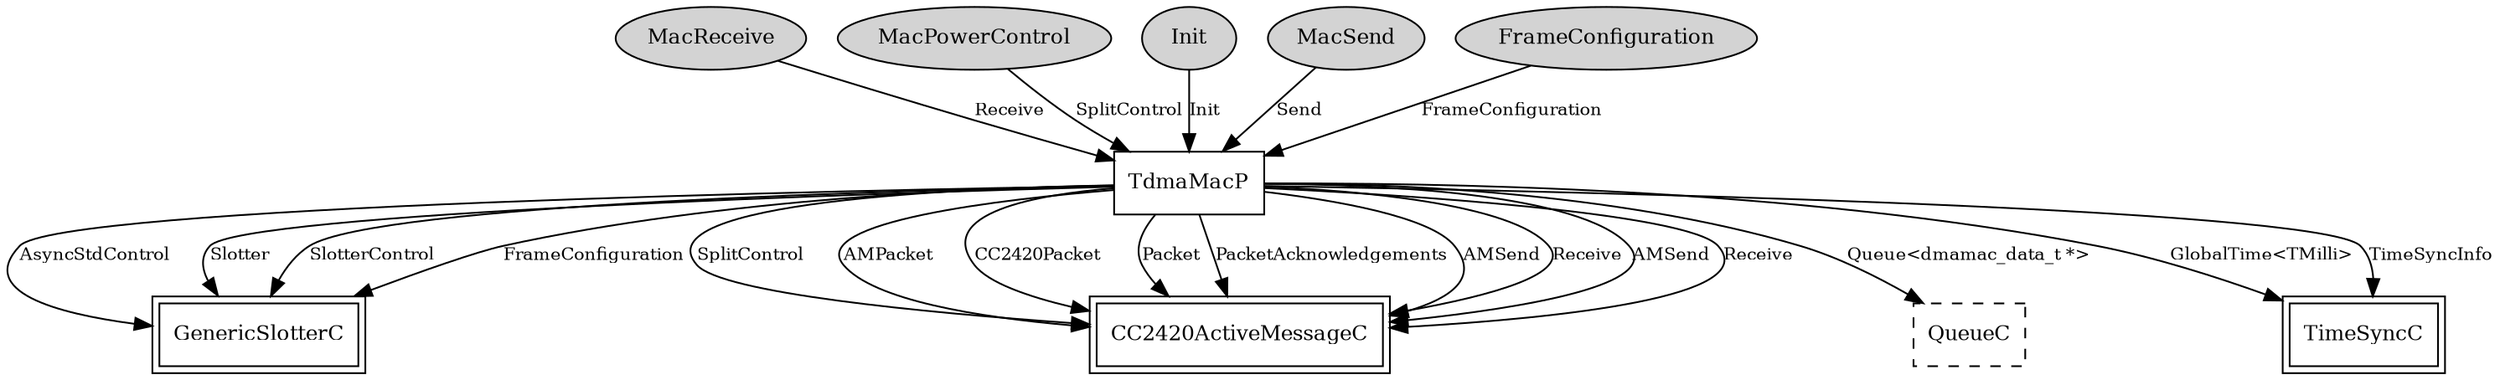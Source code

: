digraph "tos.lib.mac.tdmaMac.TdmaMacC" {
  n0x7f2d66b36668 [shape=ellipse, style=filled, label="MacReceive", fontsize=12];
  "TdmaMacP" [fontsize=12, shape=box, URL="../chtml/tos.lib.mac.tdmaMac.TdmaMacP.html"];
  n0x7f2d66b36d58 [shape=ellipse, style=filled, label="MacPowerControl", fontsize=12];
  "TdmaMacP" [fontsize=12, shape=box, URL="../chtml/tos.lib.mac.tdmaMac.TdmaMacP.html"];
  n0x7f2d66b38730 [shape=ellipse, style=filled, label="Init", fontsize=12];
  "TdmaMacP" [fontsize=12, shape=box, URL="../chtml/tos.lib.mac.tdmaMac.TdmaMacP.html"];
  n0x7f2d66b37988 [shape=ellipse, style=filled, label="MacSend", fontsize=12];
  "TdmaMacP" [fontsize=12, shape=box, URL="../chtml/tos.lib.mac.tdmaMac.TdmaMacP.html"];
  n0x7f2d66b38d80 [shape=ellipse, style=filled, label="FrameConfiguration", fontsize=12];
  "TdmaMacP" [fontsize=12, shape=box, URL="../chtml/tos.lib.mac.tdmaMac.TdmaMacP.html"];
  "TdmaMacP" [fontsize=12, shape=box, URL="../chtml/tos.lib.mac.tdmaMac.TdmaMacP.html"];
  "GenericSlotterC" [fontsize=12, shape=box,peripheries=2, URL="../chtml/tos.system.GenericSlotterC.html"];
  "TdmaMacP" [fontsize=12, shape=box, URL="../chtml/tos.lib.mac.tdmaMac.TdmaMacP.html"];
  "GenericSlotterC" [fontsize=12, shape=box,peripheries=2, URL="../chtml/tos.system.GenericSlotterC.html"];
  "TdmaMacP" [fontsize=12, shape=box, URL="../chtml/tos.lib.mac.tdmaMac.TdmaMacP.html"];
  "GenericSlotterC" [fontsize=12, shape=box,peripheries=2, URL="../chtml/tos.system.GenericSlotterC.html"];
  "TdmaMacP" [fontsize=12, shape=box, URL="../chtml/tos.lib.mac.tdmaMac.TdmaMacP.html"];
  "GenericSlotterC" [fontsize=12, shape=box,peripheries=2, URL="../chtml/tos.system.GenericSlotterC.html"];
  "TdmaMacP" [fontsize=12, shape=box, URL="../chtml/tos.lib.mac.tdmaMac.TdmaMacP.html"];
  "CC2420ActiveMessageC" [fontsize=12, shape=box,peripheries=2, URL="../chtml/tos.chips.cc2420.CC2420ActiveMessageC.html"];
  "TdmaMacP" [fontsize=12, shape=box, URL="../chtml/tos.lib.mac.tdmaMac.TdmaMacP.html"];
  "CC2420ActiveMessageC" [fontsize=12, shape=box,peripheries=2, URL="../chtml/tos.chips.cc2420.CC2420ActiveMessageC.html"];
  "TdmaMacP" [fontsize=12, shape=box, URL="../chtml/tos.lib.mac.tdmaMac.TdmaMacP.html"];
  "CC2420ActiveMessageC" [fontsize=12, shape=box,peripheries=2, URL="../chtml/tos.chips.cc2420.CC2420ActiveMessageC.html"];
  "TdmaMacP" [fontsize=12, shape=box, URL="../chtml/tos.lib.mac.tdmaMac.TdmaMacP.html"];
  "CC2420ActiveMessageC" [fontsize=12, shape=box,peripheries=2, URL="../chtml/tos.chips.cc2420.CC2420ActiveMessageC.html"];
  "TdmaMacP" [fontsize=12, shape=box, URL="../chtml/tos.lib.mac.tdmaMac.TdmaMacP.html"];
  "CC2420ActiveMessageC" [fontsize=12, shape=box,peripheries=2, URL="../chtml/tos.chips.cc2420.CC2420ActiveMessageC.html"];
  "TdmaMacP" [fontsize=12, shape=box, URL="../chtml/tos.lib.mac.tdmaMac.TdmaMacP.html"];
  "CC2420ActiveMessageC" [fontsize=12, shape=box,peripheries=2, URL="../chtml/tos.chips.cc2420.CC2420ActiveMessageC.html"];
  "TdmaMacP" [fontsize=12, shape=box, URL="../chtml/tos.lib.mac.tdmaMac.TdmaMacP.html"];
  "CC2420ActiveMessageC" [fontsize=12, shape=box,peripheries=2, URL="../chtml/tos.chips.cc2420.CC2420ActiveMessageC.html"];
  "TdmaMacP" [fontsize=12, shape=box, URL="../chtml/tos.lib.mac.tdmaMac.TdmaMacP.html"];
  "TdmaMacP" [fontsize=12, shape=box, URL="../chtml/tos.lib.mac.tdmaMac.TdmaMacP.html"];
  "TdmaMacP" [fontsize=12, shape=box, URL="../chtml/tos.lib.mac.tdmaMac.TdmaMacP.html"];
  "TdmaMacC.QueueC" [fontsize=12, shape=box, style=dashed, label="QueueC", URL="../chtml/tos.system.QueueC.html"];
  "TdmaMacP" [fontsize=12, shape=box, URL="../chtml/tos.lib.mac.tdmaMac.TdmaMacP.html"];
  "TimeSyncC" [fontsize=12, shape=box,peripheries=2, URL="../chtml/tos.lib.ftsp.TimeSyncC.html"];
  "TdmaMacP" [fontsize=12, shape=box, URL="../chtml/tos.lib.mac.tdmaMac.TdmaMacP.html"];
  "TimeSyncC" [fontsize=12, shape=box,peripheries=2, URL="../chtml/tos.lib.ftsp.TimeSyncC.html"];
  "n0x7f2d66b36668" -> "TdmaMacP" [label="Receive", URL="../ihtml/tos.interfaces.Receive.html", fontsize=10];
  "n0x7f2d66b36d58" -> "TdmaMacP" [label="SplitControl", URL="../ihtml/tos.interfaces.SplitControl.html", fontsize=10];
  "n0x7f2d66b38730" -> "TdmaMacP" [label="Init", URL="../ihtml/tos.interfaces.Init.html", fontsize=10];
  "n0x7f2d66b37988" -> "TdmaMacP" [label="Send", URL="../ihtml/tos.interfaces.Send.html", fontsize=10];
  "n0x7f2d66b38d80" -> "TdmaMacP" [label="FrameConfiguration", URL="../ihtml/tos.interfaces.FrameConfiguration.html", fontsize=10];
  "TdmaMacP" -> "GenericSlotterC" [label="AsyncStdControl", URL="../ihtml/tos.interfaces.AsyncStdControl.html", fontsize=10];
  "TdmaMacP" -> "GenericSlotterC" [label="Slotter", URL="../ihtml/tos.interfaces.Slotter.html", fontsize=10];
  "TdmaMacP" -> "GenericSlotterC" [label="SlotterControl", URL="../ihtml/tos.interfaces.SlotterControl.html", fontsize=10];
  "TdmaMacP" -> "GenericSlotterC" [label="FrameConfiguration", URL="../ihtml/tos.interfaces.FrameConfiguration.html", fontsize=10];
  "TdmaMacP" -> "CC2420ActiveMessageC" [label="SplitControl", URL="../ihtml/tos.interfaces.SplitControl.html", fontsize=10];
  "TdmaMacP" -> "CC2420ActiveMessageC" [label="AMPacket", URL="../ihtml/tos.interfaces.AMPacket.html", fontsize=10];
  "TdmaMacP" -> "CC2420ActiveMessageC" [label="CC2420Packet", URL="../ihtml/tos.chips.cc2420.interfaces.CC2420Packet.html", fontsize=10];
  "TdmaMacP" -> "CC2420ActiveMessageC" [label="Packet", URL="../ihtml/tos.interfaces.Packet.html", fontsize=10];
  "TdmaMacP" -> "CC2420ActiveMessageC" [label="PacketAcknowledgements", URL="../ihtml/tos.interfaces.PacketAcknowledgements.html", fontsize=10];
  "TdmaMacP" -> "CC2420ActiveMessageC" [label="AMSend", URL="../ihtml/tos.interfaces.AMSend.html", fontsize=10];
  "TdmaMacP" -> "CC2420ActiveMessageC" [label="Receive", URL="../ihtml/tos.interfaces.Receive.html", fontsize=10];
  "TdmaMacP" -> "CC2420ActiveMessageC" [label="AMSend", URL="../ihtml/tos.interfaces.AMSend.html", fontsize=10];
  "TdmaMacP" -> "CC2420ActiveMessageC" [label="Receive", URL="../ihtml/tos.interfaces.Receive.html", fontsize=10];
  "TdmaMacP" -> "TdmaMacC.QueueC" [label="Queue<dmamac_data_t *>", URL="../ihtml/tos.interfaces.Queue.html", fontsize=10];
  "TdmaMacP" -> "TimeSyncC" [label="GlobalTime<TMilli>", URL="../ihtml/tos.lib.ftsp.GlobalTime.html", fontsize=10];
  "TdmaMacP" -> "TimeSyncC" [label="TimeSyncInfo", URL="../ihtml/tos.lib.ftsp.TimeSyncInfo.html", fontsize=10];
}
